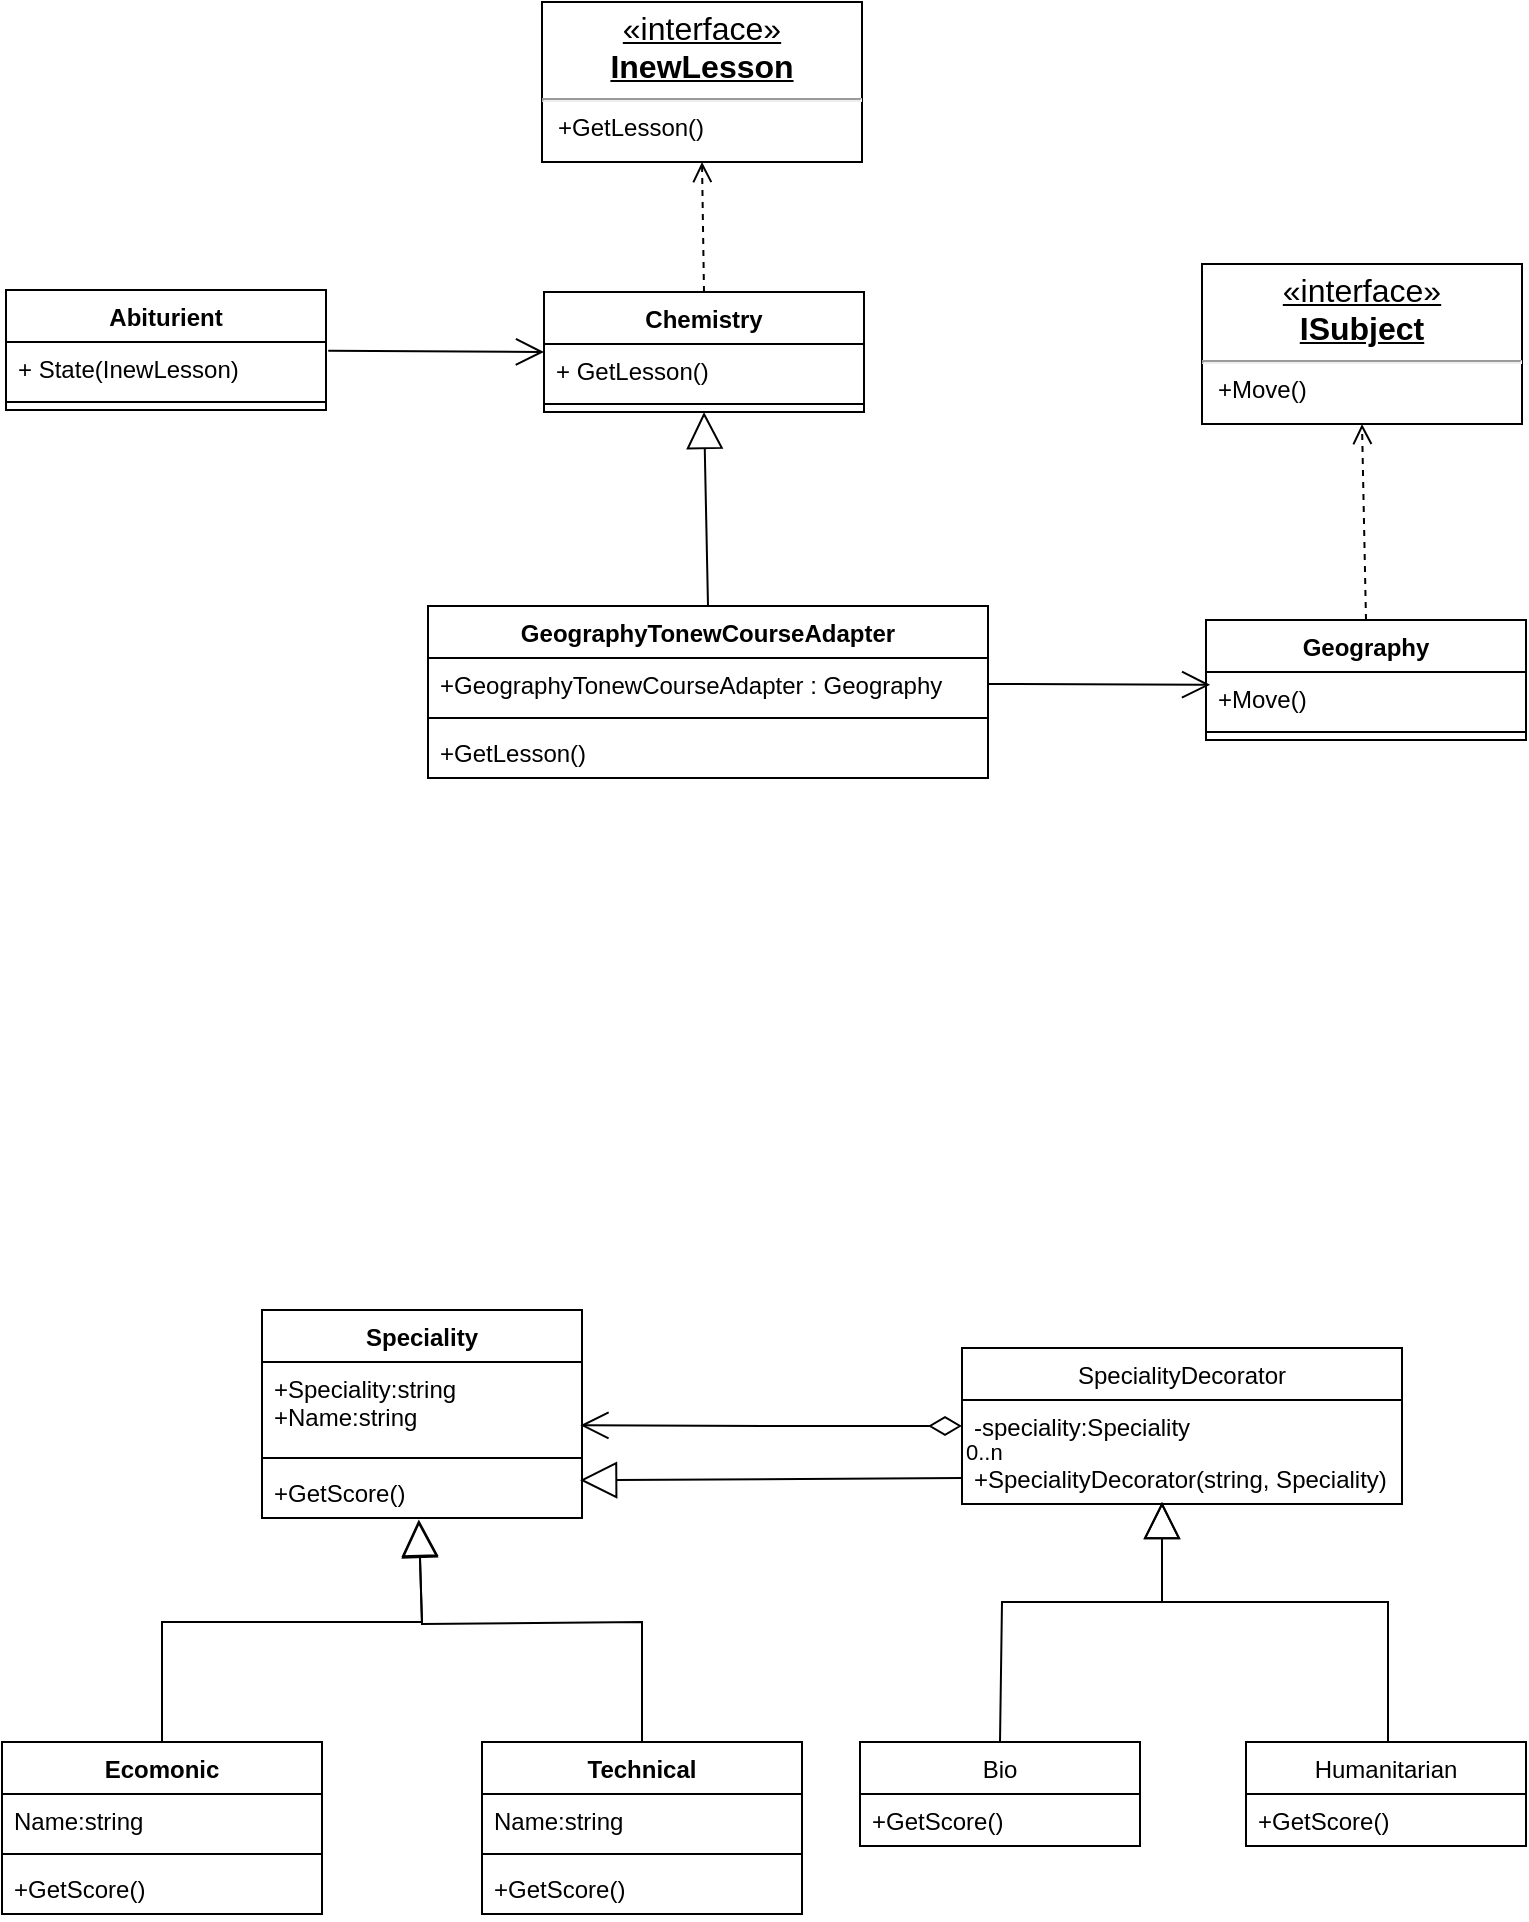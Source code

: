 <mxfile version="20.7.4" type="device"><diagram id="zCxmPnlUYCzXgyglRjyi" name="Страница 1"><mxGraphModel dx="2232" dy="1258" grid="1" gridSize="10" guides="1" tooltips="1" connect="1" arrows="1" fold="1" page="0" pageScale="1" pageWidth="827" pageHeight="1169" math="0" shadow="0"><root><mxCell id="0"/><mxCell id="1" parent="0"/><mxCell id="kqG8QydRojtAll-U4q2V-1" value="&lt;p style=&quot;margin:0px;margin-top:4px;text-align:center;text-decoration:underline;&quot;&gt;&lt;span style=&quot;font-size: 16px;&quot;&gt;«interface»&lt;/span&gt;&lt;br style=&quot;border-color: var(--border-color); font-size: 16px;&quot;&gt;&lt;b style=&quot;border-color: var(--border-color); font-size: 16px;&quot;&gt;InewLesson&lt;/b&gt;&lt;br&gt;&lt;/p&gt;&lt;hr&gt;&lt;p style=&quot;margin:0px;margin-left:8px;&quot;&gt;+GetLesson()&lt;/p&gt;" style="verticalAlign=top;align=left;overflow=fill;fontSize=12;fontFamily=Helvetica;html=1;" vertex="1" parent="1"><mxGeometry x="-590" y="-700" width="160" height="80" as="geometry"/></mxCell><mxCell id="kqG8QydRojtAll-U4q2V-2" value="Chemistry" style="swimlane;fontStyle=1;align=center;verticalAlign=top;childLayout=stackLayout;horizontal=1;startSize=26;horizontalStack=0;resizeParent=1;resizeParentMax=0;resizeLast=0;collapsible=1;marginBottom=0;" vertex="1" parent="1"><mxGeometry x="-589" y="-555" width="160" height="60" as="geometry"/></mxCell><mxCell id="kqG8QydRojtAll-U4q2V-3" value="+ GetLesson()" style="text;strokeColor=none;fillColor=none;align=left;verticalAlign=top;spacingLeft=4;spacingRight=4;overflow=hidden;rotatable=0;points=[[0,0.5],[1,0.5]];portConstraint=eastwest;" vertex="1" parent="kqG8QydRojtAll-U4q2V-2"><mxGeometry y="26" width="160" height="26" as="geometry"/></mxCell><mxCell id="kqG8QydRojtAll-U4q2V-4" value="" style="line;strokeWidth=1;fillColor=none;align=left;verticalAlign=middle;spacingTop=-1;spacingLeft=3;spacingRight=3;rotatable=0;labelPosition=right;points=[];portConstraint=eastwest;strokeColor=inherit;" vertex="1" parent="kqG8QydRojtAll-U4q2V-2"><mxGeometry y="52" width="160" height="8" as="geometry"/></mxCell><mxCell id="kqG8QydRojtAll-U4q2V-6" value="Abiturient" style="swimlane;fontStyle=1;align=center;verticalAlign=top;childLayout=stackLayout;horizontal=1;startSize=26;horizontalStack=0;resizeParent=1;resizeParentMax=0;resizeLast=0;collapsible=1;marginBottom=0;" vertex="1" parent="1"><mxGeometry x="-858" y="-556" width="160" height="60" as="geometry"/></mxCell><mxCell id="kqG8QydRojtAll-U4q2V-7" value="+ State(InewLesson)" style="text;strokeColor=none;fillColor=none;align=left;verticalAlign=top;spacingLeft=4;spacingRight=4;overflow=hidden;rotatable=0;points=[[0,0.5],[1,0.5]];portConstraint=eastwest;" vertex="1" parent="kqG8QydRojtAll-U4q2V-6"><mxGeometry y="26" width="160" height="26" as="geometry"/></mxCell><mxCell id="kqG8QydRojtAll-U4q2V-8" value="" style="line;strokeWidth=1;fillColor=none;align=left;verticalAlign=middle;spacingTop=-1;spacingLeft=3;spacingRight=3;rotatable=0;labelPosition=right;points=[];portConstraint=eastwest;strokeColor=inherit;" vertex="1" parent="kqG8QydRojtAll-U4q2V-6"><mxGeometry y="52" width="160" height="8" as="geometry"/></mxCell><mxCell id="kqG8QydRojtAll-U4q2V-10" value="GeographyTonewCourseAdapter" style="swimlane;fontStyle=1;align=center;verticalAlign=top;childLayout=stackLayout;horizontal=1;startSize=26;horizontalStack=0;resizeParent=1;resizeParentMax=0;resizeLast=0;collapsible=1;marginBottom=0;" vertex="1" parent="1"><mxGeometry x="-647" y="-398" width="280" height="86" as="geometry"/></mxCell><mxCell id="kqG8QydRojtAll-U4q2V-11" value="+GeographyTonewCourseAdapter : Geography" style="text;strokeColor=none;fillColor=none;align=left;verticalAlign=top;spacingLeft=4;spacingRight=4;overflow=hidden;rotatable=0;points=[[0,0.5],[1,0.5]];portConstraint=eastwest;" vertex="1" parent="kqG8QydRojtAll-U4q2V-10"><mxGeometry y="26" width="280" height="26" as="geometry"/></mxCell><mxCell id="kqG8QydRojtAll-U4q2V-12" value="" style="line;strokeWidth=1;fillColor=none;align=left;verticalAlign=middle;spacingTop=-1;spacingLeft=3;spacingRight=3;rotatable=0;labelPosition=right;points=[];portConstraint=eastwest;strokeColor=inherit;" vertex="1" parent="kqG8QydRojtAll-U4q2V-10"><mxGeometry y="52" width="280" height="8" as="geometry"/></mxCell><mxCell id="kqG8QydRojtAll-U4q2V-13" value="+GetLesson()" style="text;strokeColor=none;fillColor=none;align=left;verticalAlign=top;spacingLeft=4;spacingRight=4;overflow=hidden;rotatable=0;points=[[0,0.5],[1,0.5]];portConstraint=eastwest;" vertex="1" parent="kqG8QydRojtAll-U4q2V-10"><mxGeometry y="60" width="280" height="26" as="geometry"/></mxCell><mxCell id="kqG8QydRojtAll-U4q2V-14" value="Geography" style="swimlane;fontStyle=1;align=center;verticalAlign=top;childLayout=stackLayout;horizontal=1;startSize=26;horizontalStack=0;resizeParent=1;resizeParentMax=0;resizeLast=0;collapsible=1;marginBottom=0;" vertex="1" parent="1"><mxGeometry x="-258" y="-391" width="160" height="60" as="geometry"/></mxCell><mxCell id="kqG8QydRojtAll-U4q2V-15" value="+Move()" style="text;strokeColor=none;fillColor=none;align=left;verticalAlign=top;spacingLeft=4;spacingRight=4;overflow=hidden;rotatable=0;points=[[0,0.5],[1,0.5]];portConstraint=eastwest;" vertex="1" parent="kqG8QydRojtAll-U4q2V-14"><mxGeometry y="26" width="160" height="26" as="geometry"/></mxCell><mxCell id="kqG8QydRojtAll-U4q2V-16" value="" style="line;strokeWidth=1;fillColor=none;align=left;verticalAlign=middle;spacingTop=-1;spacingLeft=3;spacingRight=3;rotatable=0;labelPosition=right;points=[];portConstraint=eastwest;strokeColor=inherit;" vertex="1" parent="kqG8QydRojtAll-U4q2V-14"><mxGeometry y="52" width="160" height="8" as="geometry"/></mxCell><mxCell id="kqG8QydRojtAll-U4q2V-18" value="&lt;p style=&quot;margin:0px;margin-top:4px;text-align:center;text-decoration:underline;&quot;&gt;&lt;span style=&quot;font-size: 16px;&quot;&gt;«interface»&lt;/span&gt;&lt;br style=&quot;border-color: var(--border-color); font-size: 16px;&quot;&gt;&lt;b style=&quot;border-color: var(--border-color); font-size: 16px;&quot;&gt;ISubject&lt;/b&gt;&lt;br&gt;&lt;/p&gt;&lt;hr&gt;&lt;p style=&quot;margin:0px;margin-left:8px;&quot;&gt;+Move()&lt;/p&gt;" style="verticalAlign=top;align=left;overflow=fill;fontSize=12;fontFamily=Helvetica;html=1;" vertex="1" parent="1"><mxGeometry x="-260" y="-569" width="160" height="80" as="geometry"/></mxCell><mxCell id="kqG8QydRojtAll-U4q2V-19" value="" style="html=1;verticalAlign=bottom;endArrow=open;dashed=1;endSize=8;rounded=0;entryX=0.5;entryY=1;entryDx=0;entryDy=0;exitX=0.5;exitY=0;exitDx=0;exitDy=0;" edge="1" parent="1" source="kqG8QydRojtAll-U4q2V-2" target="kqG8QydRojtAll-U4q2V-1"><mxGeometry relative="1" as="geometry"><mxPoint x="-370" y="-430" as="sourcePoint"/><mxPoint x="-450" y="-430" as="targetPoint"/></mxGeometry></mxCell><mxCell id="kqG8QydRojtAll-U4q2V-20" value="" style="html=1;verticalAlign=bottom;endArrow=open;dashed=1;endSize=8;rounded=0;entryX=0.5;entryY=1;entryDx=0;entryDy=0;exitX=0.5;exitY=0;exitDx=0;exitDy=0;" edge="1" parent="1" source="kqG8QydRojtAll-U4q2V-14" target="kqG8QydRojtAll-U4q2V-18"><mxGeometry relative="1" as="geometry"><mxPoint x="-179.71" y="-545" as="sourcePoint"/><mxPoint x="-180.71" y="-610.0" as="targetPoint"/></mxGeometry></mxCell><mxCell id="kqG8QydRojtAll-U4q2V-21" value="" style="endArrow=block;endSize=16;endFill=0;html=1;rounded=0;entryX=0.5;entryY=1;entryDx=0;entryDy=0;exitX=0.5;exitY=0;exitDx=0;exitDy=0;" edge="1" parent="1" source="kqG8QydRojtAll-U4q2V-10" target="kqG8QydRojtAll-U4q2V-2"><mxGeometry width="160" relative="1" as="geometry"><mxPoint x="-490" y="-430" as="sourcePoint"/><mxPoint x="-330" y="-430" as="targetPoint"/></mxGeometry></mxCell><mxCell id="kqG8QydRojtAll-U4q2V-22" value="" style="endArrow=open;endFill=1;endSize=12;html=1;rounded=0;entryX=0.013;entryY=0.246;entryDx=0;entryDy=0;entryPerimeter=0;exitX=1;exitY=0.5;exitDx=0;exitDy=0;" edge="1" parent="1" source="kqG8QydRojtAll-U4q2V-11" target="kqG8QydRojtAll-U4q2V-15"><mxGeometry width="160" relative="1" as="geometry"><mxPoint x="-510" y="-410" as="sourcePoint"/><mxPoint x="-350" y="-410" as="targetPoint"/></mxGeometry></mxCell><mxCell id="kqG8QydRojtAll-U4q2V-23" value="" style="endArrow=open;endFill=1;endSize=12;html=1;rounded=0;exitX=1.007;exitY=0.169;exitDx=0;exitDy=0;exitPerimeter=0;entryX=0;entryY=0.5;entryDx=0;entryDy=0;" edge="1" parent="1" source="kqG8QydRojtAll-U4q2V-7" target="kqG8QydRojtAll-U4q2V-2"><mxGeometry width="160" relative="1" as="geometry"><mxPoint x="-700" y="-410" as="sourcePoint"/><mxPoint x="-540" y="-410" as="targetPoint"/></mxGeometry></mxCell><mxCell id="kqG8QydRojtAll-U4q2V-24" value="Speciality" style="swimlane;fontStyle=1;align=center;verticalAlign=top;childLayout=stackLayout;horizontal=1;startSize=26;horizontalStack=0;resizeParent=1;resizeParentMax=0;resizeLast=0;collapsible=1;marginBottom=0;" vertex="1" parent="1"><mxGeometry x="-730" y="-46" width="160" height="104" as="geometry"/></mxCell><mxCell id="kqG8QydRojtAll-U4q2V-25" value="+Speciality:string&#10;+Name:string" style="text;strokeColor=none;fillColor=none;align=left;verticalAlign=top;spacingLeft=4;spacingRight=4;overflow=hidden;rotatable=0;points=[[0,0.5],[1,0.5]];portConstraint=eastwest;" vertex="1" parent="kqG8QydRojtAll-U4q2V-24"><mxGeometry y="26" width="160" height="44" as="geometry"/></mxCell><mxCell id="kqG8QydRojtAll-U4q2V-26" value="" style="line;strokeWidth=1;fillColor=none;align=left;verticalAlign=middle;spacingTop=-1;spacingLeft=3;spacingRight=3;rotatable=0;labelPosition=right;points=[];portConstraint=eastwest;strokeColor=inherit;" vertex="1" parent="kqG8QydRojtAll-U4q2V-24"><mxGeometry y="70" width="160" height="8" as="geometry"/></mxCell><mxCell id="kqG8QydRojtAll-U4q2V-27" value="+GetScore()" style="text;strokeColor=none;fillColor=none;align=left;verticalAlign=top;spacingLeft=4;spacingRight=4;overflow=hidden;rotatable=0;points=[[0,0.5],[1,0.5]];portConstraint=eastwest;" vertex="1" parent="kqG8QydRojtAll-U4q2V-24"><mxGeometry y="78" width="160" height="26" as="geometry"/></mxCell><mxCell id="kqG8QydRojtAll-U4q2V-28" value="SpecialityDecorator" style="swimlane;fontStyle=0;childLayout=stackLayout;horizontal=1;startSize=26;fillColor=none;horizontalStack=0;resizeParent=1;resizeParentMax=0;resizeLast=0;collapsible=1;marginBottom=0;" vertex="1" parent="1"><mxGeometry x="-380" y="-27" width="220" height="78" as="geometry"/></mxCell><mxCell id="kqG8QydRojtAll-U4q2V-29" value="-speciality:Speciality" style="text;strokeColor=none;fillColor=none;align=left;verticalAlign=top;spacingLeft=4;spacingRight=4;overflow=hidden;rotatable=0;points=[[0,0.5],[1,0.5]];portConstraint=eastwest;" vertex="1" parent="kqG8QydRojtAll-U4q2V-28"><mxGeometry y="26" width="220" height="26" as="geometry"/></mxCell><mxCell id="kqG8QydRojtAll-U4q2V-30" value="+SpecialityDecorator(string, Speciality)" style="text;strokeColor=none;fillColor=none;align=left;verticalAlign=top;spacingLeft=4;spacingRight=4;overflow=hidden;rotatable=0;points=[[0,0.5],[1,0.5]];portConstraint=eastwest;" vertex="1" parent="kqG8QydRojtAll-U4q2V-28"><mxGeometry y="52" width="220" height="26" as="geometry"/></mxCell><mxCell id="kqG8QydRojtAll-U4q2V-32" value="Ecomonic" style="swimlane;fontStyle=1;align=center;verticalAlign=top;childLayout=stackLayout;horizontal=1;startSize=26;horizontalStack=0;resizeParent=1;resizeParentMax=0;resizeLast=0;collapsible=1;marginBottom=0;" vertex="1" parent="1"><mxGeometry x="-860" y="170" width="160" height="86" as="geometry"/></mxCell><mxCell id="kqG8QydRojtAll-U4q2V-33" value="Name:string" style="text;strokeColor=none;fillColor=none;align=left;verticalAlign=top;spacingLeft=4;spacingRight=4;overflow=hidden;rotatable=0;points=[[0,0.5],[1,0.5]];portConstraint=eastwest;" vertex="1" parent="kqG8QydRojtAll-U4q2V-32"><mxGeometry y="26" width="160" height="26" as="geometry"/></mxCell><mxCell id="kqG8QydRojtAll-U4q2V-34" value="" style="line;strokeWidth=1;fillColor=none;align=left;verticalAlign=middle;spacingTop=-1;spacingLeft=3;spacingRight=3;rotatable=0;labelPosition=right;points=[];portConstraint=eastwest;strokeColor=inherit;" vertex="1" parent="kqG8QydRojtAll-U4q2V-32"><mxGeometry y="52" width="160" height="8" as="geometry"/></mxCell><mxCell id="kqG8QydRojtAll-U4q2V-35" value="+GetScore()" style="text;strokeColor=none;fillColor=none;align=left;verticalAlign=top;spacingLeft=4;spacingRight=4;overflow=hidden;rotatable=0;points=[[0,0.5],[1,0.5]];portConstraint=eastwest;" vertex="1" parent="kqG8QydRojtAll-U4q2V-32"><mxGeometry y="60" width="160" height="26" as="geometry"/></mxCell><mxCell id="kqG8QydRojtAll-U4q2V-36" value="Technical" style="swimlane;fontStyle=1;align=center;verticalAlign=top;childLayout=stackLayout;horizontal=1;startSize=26;horizontalStack=0;resizeParent=1;resizeParentMax=0;resizeLast=0;collapsible=1;marginBottom=0;" vertex="1" parent="1"><mxGeometry x="-620" y="170" width="160" height="86" as="geometry"/></mxCell><mxCell id="kqG8QydRojtAll-U4q2V-37" value="Name:string" style="text;strokeColor=none;fillColor=none;align=left;verticalAlign=top;spacingLeft=4;spacingRight=4;overflow=hidden;rotatable=0;points=[[0,0.5],[1,0.5]];portConstraint=eastwest;" vertex="1" parent="kqG8QydRojtAll-U4q2V-36"><mxGeometry y="26" width="160" height="26" as="geometry"/></mxCell><mxCell id="kqG8QydRojtAll-U4q2V-38" value="" style="line;strokeWidth=1;fillColor=none;align=left;verticalAlign=middle;spacingTop=-1;spacingLeft=3;spacingRight=3;rotatable=0;labelPosition=right;points=[];portConstraint=eastwest;strokeColor=inherit;" vertex="1" parent="kqG8QydRojtAll-U4q2V-36"><mxGeometry y="52" width="160" height="8" as="geometry"/></mxCell><mxCell id="kqG8QydRojtAll-U4q2V-39" value="+GetScore()" style="text;strokeColor=none;fillColor=none;align=left;verticalAlign=top;spacingLeft=4;spacingRight=4;overflow=hidden;rotatable=0;points=[[0,0.5],[1,0.5]];portConstraint=eastwest;" vertex="1" parent="kqG8QydRojtAll-U4q2V-36"><mxGeometry y="60" width="160" height="26" as="geometry"/></mxCell><mxCell id="kqG8QydRojtAll-U4q2V-40" value="Bio" style="swimlane;fontStyle=0;childLayout=stackLayout;horizontal=1;startSize=26;fillColor=none;horizontalStack=0;resizeParent=1;resizeParentMax=0;resizeLast=0;collapsible=1;marginBottom=0;" vertex="1" parent="1"><mxGeometry x="-431" y="170" width="140" height="52" as="geometry"/></mxCell><mxCell id="kqG8QydRojtAll-U4q2V-41" value="+GetScore()" style="text;strokeColor=none;fillColor=none;align=left;verticalAlign=top;spacingLeft=4;spacingRight=4;overflow=hidden;rotatable=0;points=[[0,0.5],[1,0.5]];portConstraint=eastwest;" vertex="1" parent="kqG8QydRojtAll-U4q2V-40"><mxGeometry y="26" width="140" height="26" as="geometry"/></mxCell><mxCell id="kqG8QydRojtAll-U4q2V-44" value="Humanitarian" style="swimlane;fontStyle=0;childLayout=stackLayout;horizontal=1;startSize=26;fillColor=none;horizontalStack=0;resizeParent=1;resizeParentMax=0;resizeLast=0;collapsible=1;marginBottom=0;" vertex="1" parent="1"><mxGeometry x="-238" y="170" width="140" height="52" as="geometry"/></mxCell><mxCell id="kqG8QydRojtAll-U4q2V-45" value="+GetScore()" style="text;strokeColor=none;fillColor=none;align=left;verticalAlign=top;spacingLeft=4;spacingRight=4;overflow=hidden;rotatable=0;points=[[0,0.5],[1,0.5]];portConstraint=eastwest;" vertex="1" parent="kqG8QydRojtAll-U4q2V-44"><mxGeometry y="26" width="140" height="26" as="geometry"/></mxCell><mxCell id="kqG8QydRojtAll-U4q2V-46" value="" style="endArrow=block;endSize=16;endFill=0;html=1;rounded=0;exitX=0.5;exitY=0;exitDx=0;exitDy=0;entryX=0.49;entryY=1.055;entryDx=0;entryDy=0;entryPerimeter=0;" edge="1" parent="1" source="kqG8QydRojtAll-U4q2V-32" target="kqG8QydRojtAll-U4q2V-27"><mxGeometry width="160" relative="1" as="geometry"><mxPoint x="-840" y="130" as="sourcePoint"/><mxPoint x="-660" y="90" as="targetPoint"/><Array as="points"><mxPoint x="-780" y="110"/><mxPoint x="-650" y="110"/></Array></mxGeometry></mxCell><mxCell id="kqG8QydRojtAll-U4q2V-47" value="" style="endArrow=block;endSize=16;endFill=0;html=1;rounded=0;exitX=0.5;exitY=0;exitDx=0;exitDy=0;entryX=0.49;entryY=0.989;entryDx=0;entryDy=0;entryPerimeter=0;" edge="1" parent="1" source="kqG8QydRojtAll-U4q2V-36"><mxGeometry width="160" relative="1" as="geometry"><mxPoint x="-567" y="171" as="sourcePoint"/><mxPoint x="-651.6" y="58.714" as="targetPoint"/><Array as="points"><mxPoint x="-540" y="110"/><mxPoint x="-650" y="111"/></Array></mxGeometry></mxCell><mxCell id="kqG8QydRojtAll-U4q2V-48" value="" style="endArrow=block;endSize=16;endFill=0;html=1;rounded=0;exitX=0.5;exitY=0;exitDx=0;exitDy=0;" edge="1" parent="1" source="kqG8QydRojtAll-U4q2V-40"><mxGeometry width="160" relative="1" as="geometry"><mxPoint x="-440" y="120" as="sourcePoint"/><mxPoint x="-280" y="50" as="targetPoint"/><Array as="points"><mxPoint x="-360" y="100"/><mxPoint x="-280" y="100"/></Array></mxGeometry></mxCell><mxCell id="kqG8QydRojtAll-U4q2V-49" value="" style="endArrow=block;endSize=16;endFill=0;html=1;rounded=0;exitX=0.5;exitY=0;exitDx=0;exitDy=0;" edge="1" parent="1"><mxGeometry width="160" relative="1" as="geometry"><mxPoint x="-167" y="170" as="sourcePoint"/><mxPoint x="-280" y="50" as="targetPoint"/><Array as="points"><mxPoint x="-167" y="100"/><mxPoint x="-280" y="100"/></Array></mxGeometry></mxCell><mxCell id="kqG8QydRojtAll-U4q2V-50" value="" style="endArrow=open;html=1;endSize=12;startArrow=diamondThin;startSize=14;startFill=0;edgeStyle=orthogonalEdgeStyle;rounded=0;exitX=0;exitY=0.5;exitDx=0;exitDy=0;entryX=0.995;entryY=0.719;entryDx=0;entryDy=0;entryPerimeter=0;" edge="1" parent="1" source="kqG8QydRojtAll-U4q2V-29" target="kqG8QydRojtAll-U4q2V-25"><mxGeometry relative="1" as="geometry"><mxPoint x="-430" y="150" as="sourcePoint"/><mxPoint x="-270" y="150" as="targetPoint"/></mxGeometry></mxCell><mxCell id="kqG8QydRojtAll-U4q2V-51" value="0..n" style="edgeLabel;resizable=0;html=1;align=left;verticalAlign=top;" connectable="0" vertex="1" parent="kqG8QydRojtAll-U4q2V-50"><mxGeometry x="-1" relative="1" as="geometry"/></mxCell><mxCell id="kqG8QydRojtAll-U4q2V-53" value="" style="endArrow=block;endSize=16;endFill=0;html=1;rounded=0;exitX=0;exitY=0.5;exitDx=0;exitDy=0;entryX=0.994;entryY=0.274;entryDx=0;entryDy=0;entryPerimeter=0;" edge="1" parent="1" source="kqG8QydRojtAll-U4q2V-30" target="kqG8QydRojtAll-U4q2V-27"><mxGeometry width="160" relative="1" as="geometry"><mxPoint x="-530" y="40" as="sourcePoint"/><mxPoint x="-530" y="70" as="targetPoint"/></mxGeometry></mxCell></root></mxGraphModel></diagram></mxfile>